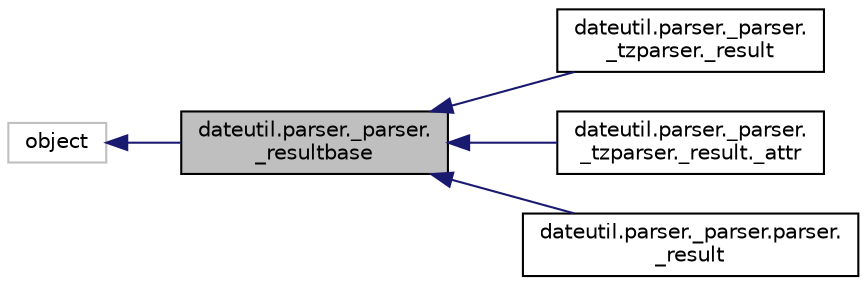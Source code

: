 digraph "dateutil.parser._parser._resultbase"
{
 // LATEX_PDF_SIZE
  edge [fontname="Helvetica",fontsize="10",labelfontname="Helvetica",labelfontsize="10"];
  node [fontname="Helvetica",fontsize="10",shape=record];
  rankdir="LR";
  Node1 [label="dateutil.parser._parser.\l_resultbase",height=0.2,width=0.4,color="black", fillcolor="grey75", style="filled", fontcolor="black",tooltip=" "];
  Node2 -> Node1 [dir="back",color="midnightblue",fontsize="10",style="solid"];
  Node2 [label="object",height=0.2,width=0.4,color="grey75", fillcolor="white", style="filled",tooltip=" "];
  Node1 -> Node3 [dir="back",color="midnightblue",fontsize="10",style="solid"];
  Node3 [label="dateutil.parser._parser.\l_tzparser._result",height=0.2,width=0.4,color="black", fillcolor="white", style="filled",URL="$classdateutil_1_1parser_1_1__parser_1_1__tzparser_1_1__result.html",tooltip=" "];
  Node1 -> Node4 [dir="back",color="midnightblue",fontsize="10",style="solid"];
  Node4 [label="dateutil.parser._parser.\l_tzparser._result._attr",height=0.2,width=0.4,color="black", fillcolor="white", style="filled",URL="$classdateutil_1_1parser_1_1__parser_1_1__tzparser_1_1__result_1_1__attr.html",tooltip=" "];
  Node1 -> Node5 [dir="back",color="midnightblue",fontsize="10",style="solid"];
  Node5 [label="dateutil.parser._parser.parser.\l_result",height=0.2,width=0.4,color="black", fillcolor="white", style="filled",URL="$classdateutil_1_1parser_1_1__parser_1_1parser_1_1__result.html",tooltip=" "];
}
